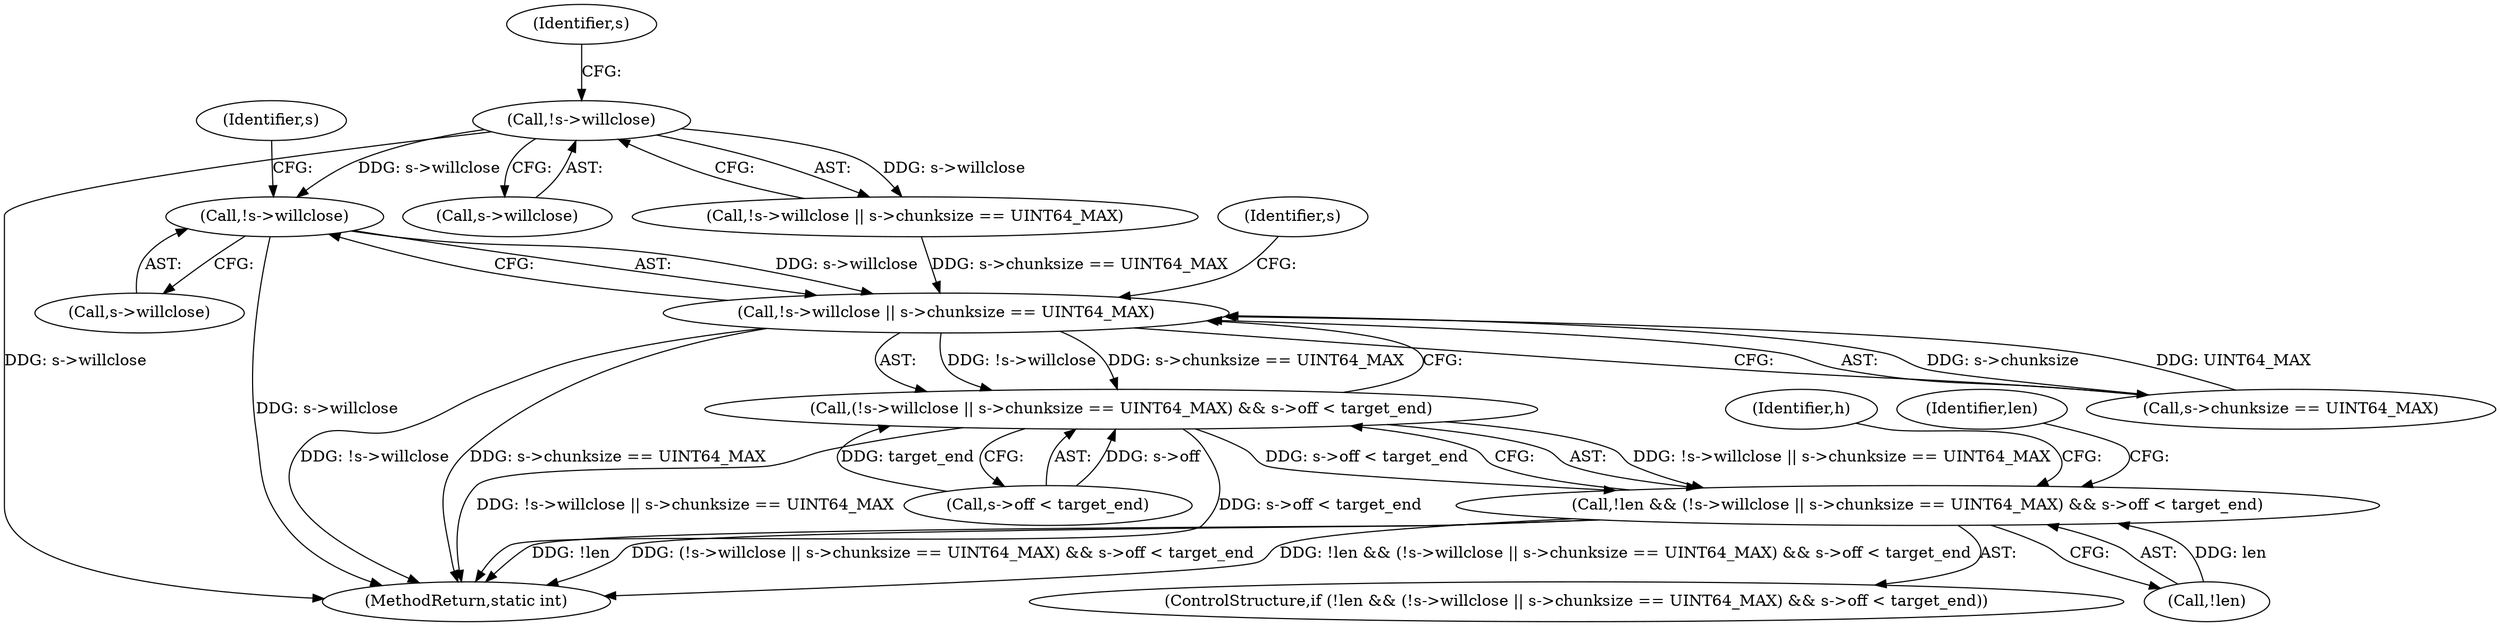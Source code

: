 digraph "0_FFmpeg_2a05c8f813de6f2278827734bf8102291e7484aa@API" {
"1000193" [label="(Call,!s->willclose)"];
"1000163" [label="(Call,!s->willclose)"];
"1000192" [label="(Call,!s->willclose || s->chunksize == UINT64_MAX)"];
"1000191" [label="(Call,(!s->willclose || s->chunksize == UINT64_MAX) && s->off < target_end)"];
"1000188" [label="(Call,!len && (!s->willclose || s->chunksize == UINT64_MAX) && s->off < target_end)"];
"1000197" [label="(Call,s->chunksize == UINT64_MAX)"];
"1000187" [label="(ControlStructure,if (!len && (!s->willclose || s->chunksize == UINT64_MAX) && s->off < target_end))"];
"1000189" [label="(Call,!len)"];
"1000194" [label="(Call,s->willclose)"];
"1000191" [label="(Call,(!s->willclose || s->chunksize == UINT64_MAX) && s->off < target_end)"];
"1000204" [label="(Identifier,s)"];
"1000209" [label="(Identifier,h)"];
"1000221" [label="(Identifier,len)"];
"1000202" [label="(Call,s->off < target_end)"];
"1000169" [label="(Identifier,s)"];
"1000164" [label="(Call,s->willclose)"];
"1000162" [label="(Call,!s->willclose || s->chunksize == UINT64_MAX)"];
"1000192" [label="(Call,!s->willclose || s->chunksize == UINT64_MAX)"];
"1000199" [label="(Identifier,s)"];
"1000163" [label="(Call,!s->willclose)"];
"1000193" [label="(Call,!s->willclose)"];
"1000188" [label="(Call,!len && (!s->willclose || s->chunksize == UINT64_MAX) && s->off < target_end)"];
"1000242" [label="(MethodReturn,static int)"];
"1000193" -> "1000192"  [label="AST: "];
"1000193" -> "1000194"  [label="CFG: "];
"1000194" -> "1000193"  [label="AST: "];
"1000199" -> "1000193"  [label="CFG: "];
"1000192" -> "1000193"  [label="CFG: "];
"1000193" -> "1000242"  [label="DDG: s->willclose"];
"1000193" -> "1000192"  [label="DDG: s->willclose"];
"1000163" -> "1000193"  [label="DDG: s->willclose"];
"1000163" -> "1000162"  [label="AST: "];
"1000163" -> "1000164"  [label="CFG: "];
"1000164" -> "1000163"  [label="AST: "];
"1000169" -> "1000163"  [label="CFG: "];
"1000162" -> "1000163"  [label="CFG: "];
"1000163" -> "1000242"  [label="DDG: s->willclose"];
"1000163" -> "1000162"  [label="DDG: s->willclose"];
"1000192" -> "1000191"  [label="AST: "];
"1000192" -> "1000197"  [label="CFG: "];
"1000197" -> "1000192"  [label="AST: "];
"1000204" -> "1000192"  [label="CFG: "];
"1000191" -> "1000192"  [label="CFG: "];
"1000192" -> "1000242"  [label="DDG: s->chunksize == UINT64_MAX"];
"1000192" -> "1000242"  [label="DDG: !s->willclose"];
"1000192" -> "1000191"  [label="DDG: !s->willclose"];
"1000192" -> "1000191"  [label="DDG: s->chunksize == UINT64_MAX"];
"1000197" -> "1000192"  [label="DDG: s->chunksize"];
"1000197" -> "1000192"  [label="DDG: UINT64_MAX"];
"1000162" -> "1000192"  [label="DDG: s->chunksize == UINT64_MAX"];
"1000191" -> "1000188"  [label="AST: "];
"1000191" -> "1000202"  [label="CFG: "];
"1000202" -> "1000191"  [label="AST: "];
"1000188" -> "1000191"  [label="CFG: "];
"1000191" -> "1000242"  [label="DDG: !s->willclose || s->chunksize == UINT64_MAX"];
"1000191" -> "1000242"  [label="DDG: s->off < target_end"];
"1000191" -> "1000188"  [label="DDG: !s->willclose || s->chunksize == UINT64_MAX"];
"1000191" -> "1000188"  [label="DDG: s->off < target_end"];
"1000202" -> "1000191"  [label="DDG: s->off"];
"1000202" -> "1000191"  [label="DDG: target_end"];
"1000188" -> "1000187"  [label="AST: "];
"1000188" -> "1000189"  [label="CFG: "];
"1000189" -> "1000188"  [label="AST: "];
"1000209" -> "1000188"  [label="CFG: "];
"1000221" -> "1000188"  [label="CFG: "];
"1000188" -> "1000242"  [label="DDG: !len && (!s->willclose || s->chunksize == UINT64_MAX) && s->off < target_end"];
"1000188" -> "1000242"  [label="DDG: !len"];
"1000188" -> "1000242"  [label="DDG: (!s->willclose || s->chunksize == UINT64_MAX) && s->off < target_end"];
"1000189" -> "1000188"  [label="DDG: len"];
}
